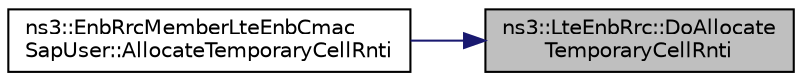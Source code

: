 digraph "ns3::LteEnbRrc::DoAllocateTemporaryCellRnti"
{
 // LATEX_PDF_SIZE
  edge [fontname="Helvetica",fontsize="10",labelfontname="Helvetica",labelfontsize="10"];
  node [fontname="Helvetica",fontsize="10",shape=record];
  rankdir="RL";
  Node1 [label="ns3::LteEnbRrc::DoAllocate\lTemporaryCellRnti",height=0.2,width=0.4,color="black", fillcolor="grey75", style="filled", fontcolor="black",tooltip="Allocate temporary cell RNTI function."];
  Node1 -> Node2 [dir="back",color="midnightblue",fontsize="10",style="solid",fontname="Helvetica"];
  Node2 [label="ns3::EnbRrcMemberLteEnbCmac\lSapUser::AllocateTemporaryCellRnti",height=0.2,width=0.4,color="black", fillcolor="white", style="filled",URL="$classns3_1_1_enb_rrc_member_lte_enb_cmac_sap_user.html#a1351a4b6fc3e5efc4b5a6b3c4d2e7dd3",tooltip="request the allocation of a Temporary C-RNTI"];
}
